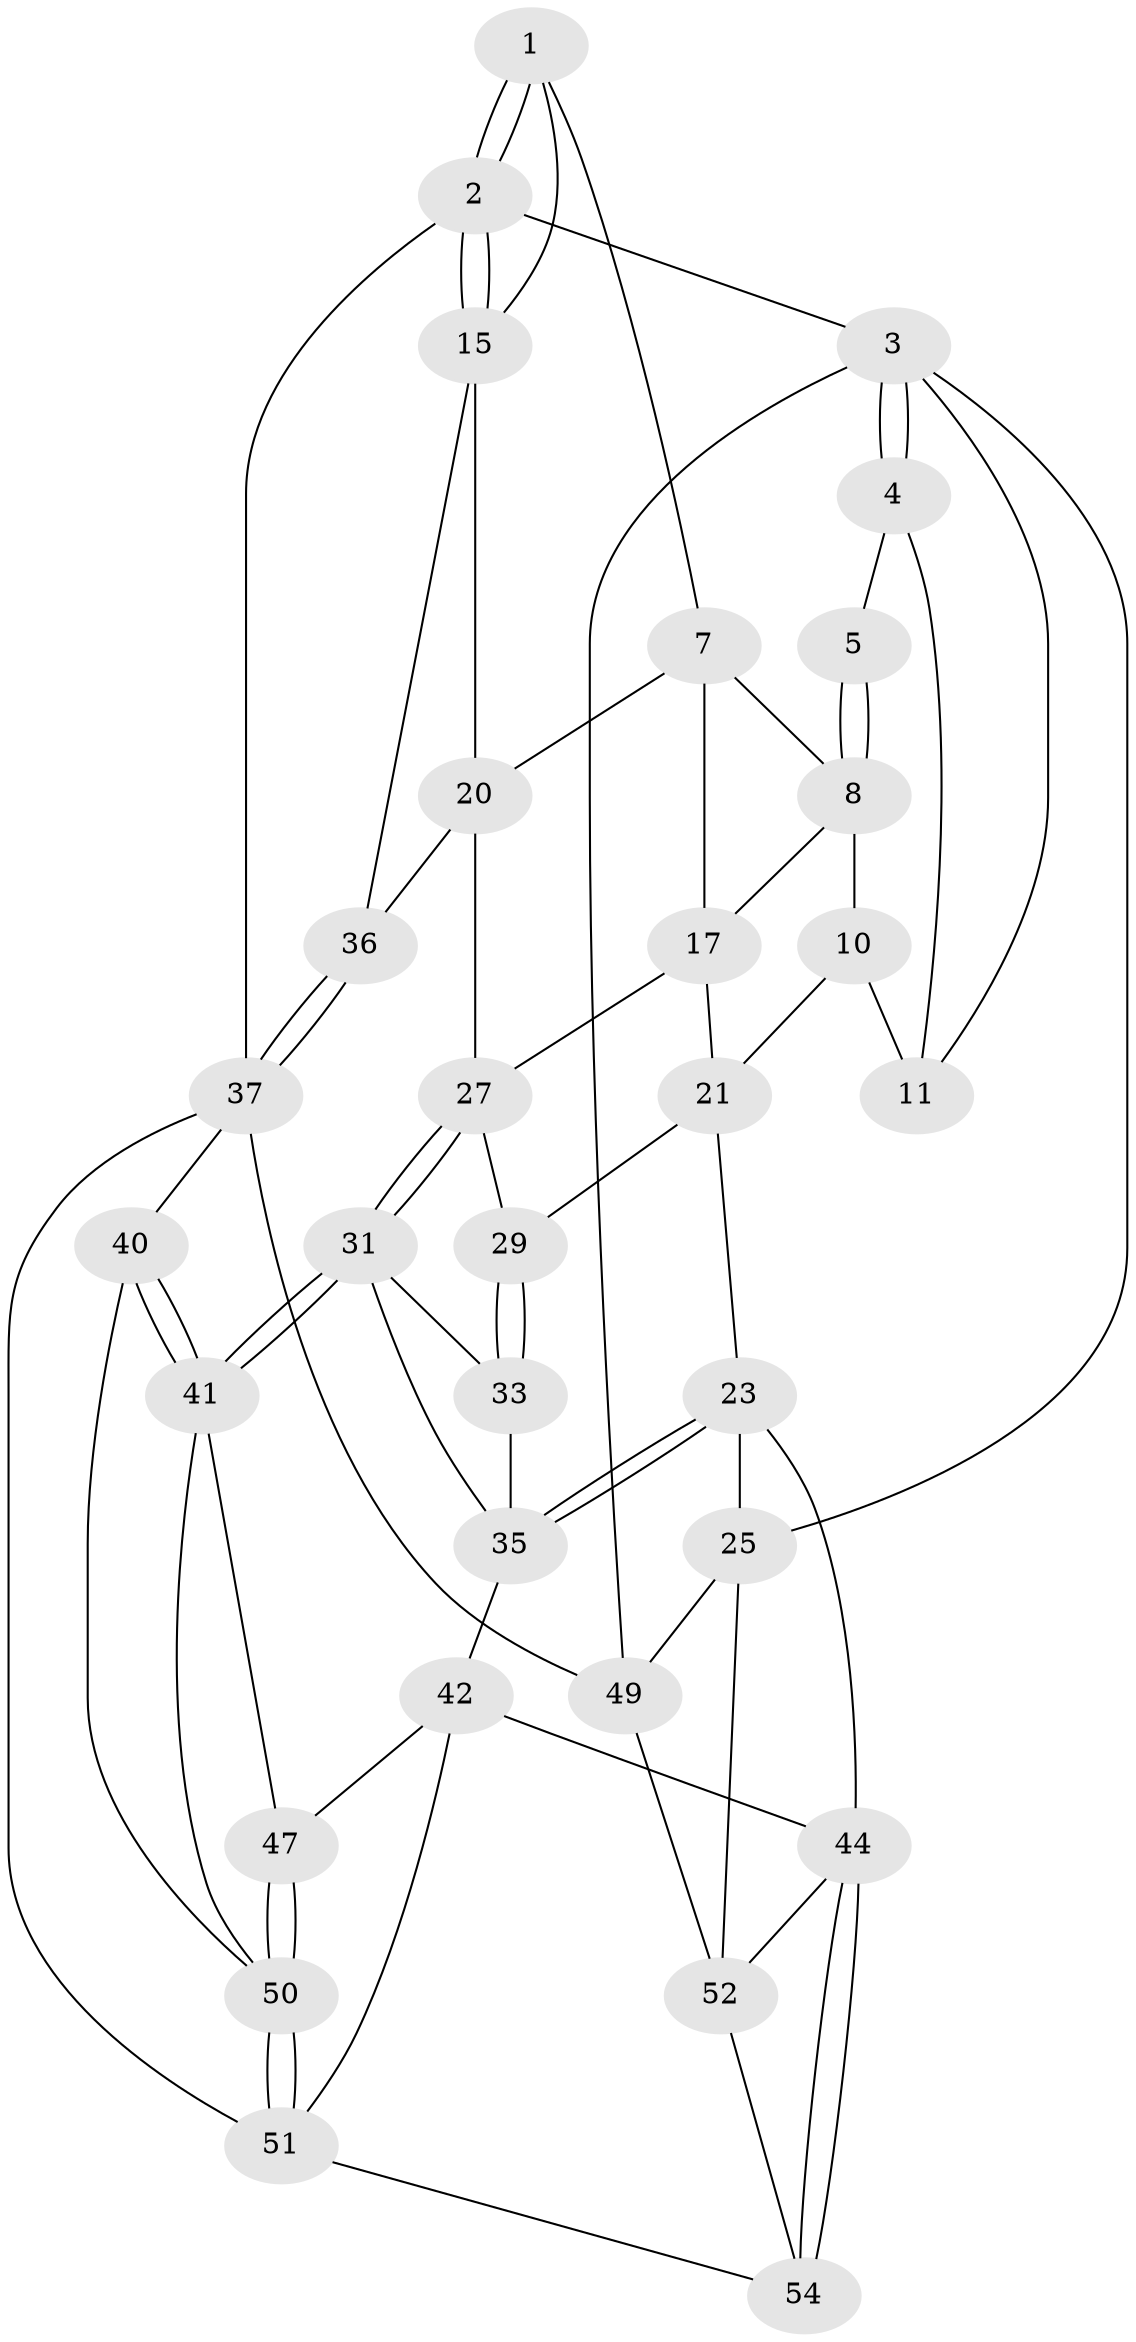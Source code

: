 // original degree distribution, {3: 0.03571428571428571, 6: 0.21428571428571427, 4: 0.25, 5: 0.5}
// Generated by graph-tools (version 1.1) at 2025/42/03/06/25 10:42:32]
// undirected, 32 vertices, 72 edges
graph export_dot {
graph [start="1"]
  node [color=gray90,style=filled];
  1 [pos="+0.7862033399429614+0",super="+6"];
  2 [pos="+1+0"];
  3 [pos="+0+0",super="+12"];
  4 [pos="+0.4393400961500222+0"];
  5 [pos="+0.6352465671369689+0"];
  7 [pos="+0.8233753434576648+0.2221402701159981",super="+16"];
  8 [pos="+0.6540170775551127+0.19587380077438368",super="+9"];
  10 [pos="+0.4355124920324287+0.1678804757153475",super="+14"];
  11 [pos="+0.39912457499904264+0.08024972943219054",super="+13"];
  15 [pos="+1+0.16521120831735067",super="+19"];
  17 [pos="+0.7129250540567288+0.4235679879940403",super="+18"];
  20 [pos="+0.8757253899414735+0.3731703580368234",super="+26"];
  21 [pos="+0.5688054144050201+0.3764572510212221",super="+22"];
  23 [pos="+0.2715567182524054+0.6374374666534024",super="+24"];
  25 [pos="+0+0.5771066999229177",super="+48"];
  27 [pos="+0.8883005918432625+0.6381277889257805",super="+28"];
  29 [pos="+0.6891001456164727+0.5199023184777837",super="+30"];
  31 [pos="+0.7798171094394869+0.7414389217207346",super="+32"];
  33 [pos="+0.6647948635703808+0.6277353703383205",super="+34"];
  35 [pos="+0.39391998995744953+0.6793214959974717",super="+38"];
  36 [pos="+1+0.6415697523901305"];
  37 [pos="+1+1",super="+39"];
  40 [pos="+0.9262302362851705+1"];
  41 [pos="+0.7734751932405174+0.7900652864761858",super="+46"];
  42 [pos="+0.4717909721373982+0.8014742922700618",super="+43"];
  44 [pos="+0.2516216702205895+0.8752869631754411",super="+45"];
  47 [pos="+0.5624159224411843+0.846910931986436"];
  49 [pos="+0+1"];
  50 [pos="+0.5853143039367723+0.9808758282757923",super="+53"];
  51 [pos="+0.49726679285755454+1",super="+56"];
  52 [pos="+0.09135296153579675+0.9880104953195019",super="+55"];
  54 [pos="+0.2807135015396499+1"];
  1 -- 2;
  1 -- 2;
  1 -- 7;
  1 -- 15;
  2 -- 3;
  2 -- 15;
  2 -- 15;
  2 -- 37;
  3 -- 4;
  3 -- 4;
  3 -- 49;
  3 -- 11;
  3 -- 25;
  4 -- 5;
  4 -- 11;
  5 -- 8;
  5 -- 8;
  7 -- 8;
  7 -- 17;
  7 -- 20;
  8 -- 17;
  8 -- 10;
  10 -- 11 [weight=2];
  10 -- 21;
  15 -- 20;
  15 -- 36;
  17 -- 21;
  17 -- 27;
  20 -- 27;
  20 -- 36;
  21 -- 29;
  21 -- 23;
  23 -- 35;
  23 -- 35;
  23 -- 25;
  23 -- 44;
  25 -- 52;
  25 -- 49;
  27 -- 31;
  27 -- 31;
  27 -- 29;
  29 -- 33 [weight=2];
  29 -- 33;
  31 -- 41;
  31 -- 41;
  31 -- 33;
  31 -- 35;
  33 -- 35;
  35 -- 42;
  36 -- 37;
  36 -- 37;
  37 -- 49;
  37 -- 40;
  37 -- 51;
  40 -- 41;
  40 -- 41;
  40 -- 50;
  41 -- 50;
  41 -- 47;
  42 -- 47;
  42 -- 51;
  42 -- 44;
  44 -- 54;
  44 -- 54;
  44 -- 52;
  47 -- 50;
  47 -- 50;
  49 -- 52;
  50 -- 51;
  50 -- 51;
  51 -- 54;
  52 -- 54;
}
